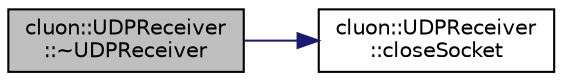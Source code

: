 digraph "cluon::UDPReceiver::~UDPReceiver"
{
 // LATEX_PDF_SIZE
  edge [fontname="Helvetica",fontsize="10",labelfontname="Helvetica",labelfontsize="10"];
  node [fontname="Helvetica",fontsize="10",shape=record];
  rankdir="LR";
  Node1 [label="cluon::UDPReceiver\l::~UDPReceiver",height=0.2,width=0.4,color="black", fillcolor="grey75", style="filled", fontcolor="black",tooltip=" "];
  Node1 -> Node2 [color="midnightblue",fontsize="10",style="solid",fontname="Helvetica"];
  Node2 [label="cluon::UDPReceiver\l::closeSocket",height=0.2,width=0.4,color="black", fillcolor="white", style="filled",URL="$classcluon_1_1UDPReceiver.html#a16391f723a0de5ff3e74ac06a0995362",tooltip=" "];
}
